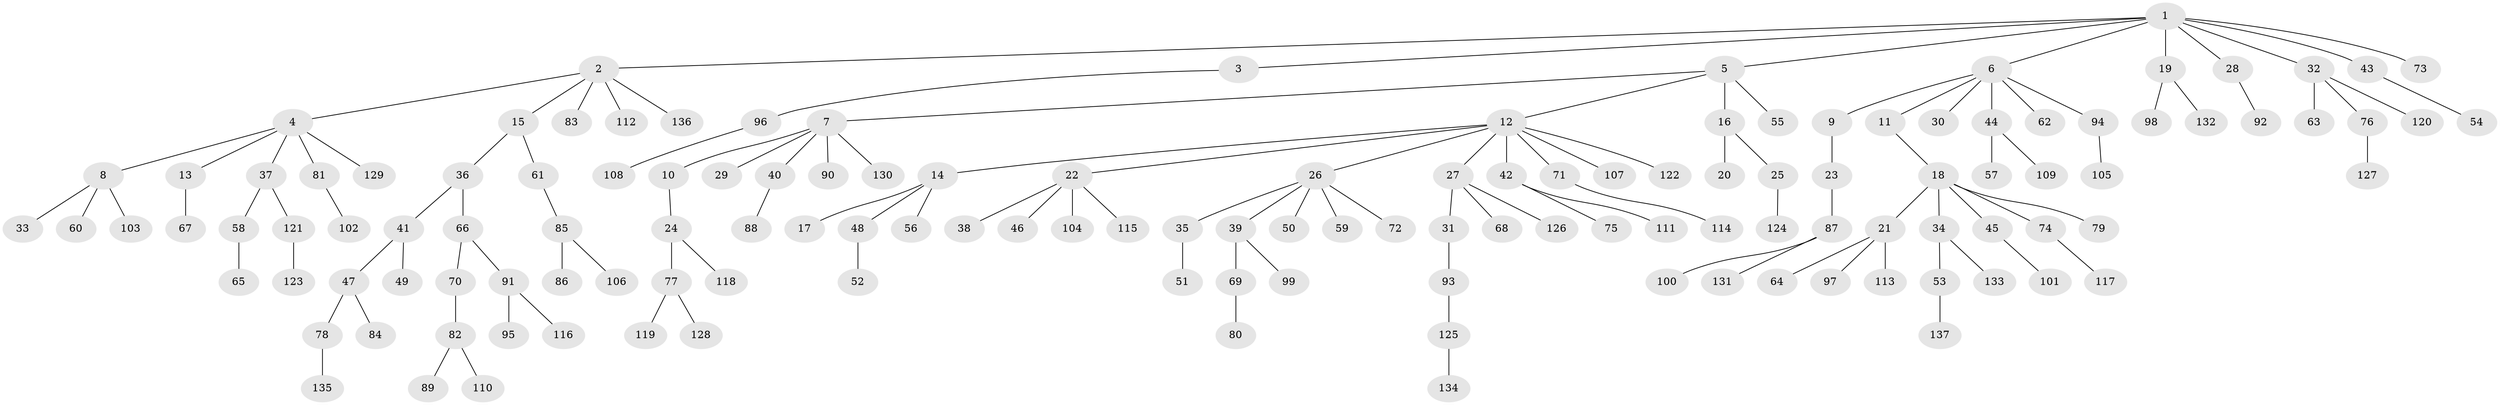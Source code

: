 // coarse degree distribution, {9: 0.010416666666666666, 5: 0.03125, 4: 0.041666666666666664, 7: 0.010416666666666666, 6: 0.020833333333333332, 3: 0.09375, 2: 0.17708333333333334, 12: 0.010416666666666666, 1: 0.6041666666666666}
// Generated by graph-tools (version 1.1) at 2025/52/02/27/25 19:52:11]
// undirected, 137 vertices, 136 edges
graph export_dot {
graph [start="1"]
  node [color=gray90,style=filled];
  1;
  2;
  3;
  4;
  5;
  6;
  7;
  8;
  9;
  10;
  11;
  12;
  13;
  14;
  15;
  16;
  17;
  18;
  19;
  20;
  21;
  22;
  23;
  24;
  25;
  26;
  27;
  28;
  29;
  30;
  31;
  32;
  33;
  34;
  35;
  36;
  37;
  38;
  39;
  40;
  41;
  42;
  43;
  44;
  45;
  46;
  47;
  48;
  49;
  50;
  51;
  52;
  53;
  54;
  55;
  56;
  57;
  58;
  59;
  60;
  61;
  62;
  63;
  64;
  65;
  66;
  67;
  68;
  69;
  70;
  71;
  72;
  73;
  74;
  75;
  76;
  77;
  78;
  79;
  80;
  81;
  82;
  83;
  84;
  85;
  86;
  87;
  88;
  89;
  90;
  91;
  92;
  93;
  94;
  95;
  96;
  97;
  98;
  99;
  100;
  101;
  102;
  103;
  104;
  105;
  106;
  107;
  108;
  109;
  110;
  111;
  112;
  113;
  114;
  115;
  116;
  117;
  118;
  119;
  120;
  121;
  122;
  123;
  124;
  125;
  126;
  127;
  128;
  129;
  130;
  131;
  132;
  133;
  134;
  135;
  136;
  137;
  1 -- 2;
  1 -- 3;
  1 -- 5;
  1 -- 6;
  1 -- 19;
  1 -- 28;
  1 -- 32;
  1 -- 43;
  1 -- 73;
  2 -- 4;
  2 -- 15;
  2 -- 83;
  2 -- 112;
  2 -- 136;
  3 -- 96;
  4 -- 8;
  4 -- 13;
  4 -- 37;
  4 -- 81;
  4 -- 129;
  5 -- 7;
  5 -- 12;
  5 -- 16;
  5 -- 55;
  6 -- 9;
  6 -- 11;
  6 -- 30;
  6 -- 44;
  6 -- 62;
  6 -- 94;
  7 -- 10;
  7 -- 29;
  7 -- 40;
  7 -- 90;
  7 -- 130;
  8 -- 33;
  8 -- 60;
  8 -- 103;
  9 -- 23;
  10 -- 24;
  11 -- 18;
  12 -- 14;
  12 -- 22;
  12 -- 26;
  12 -- 27;
  12 -- 42;
  12 -- 71;
  12 -- 107;
  12 -- 122;
  13 -- 67;
  14 -- 17;
  14 -- 48;
  14 -- 56;
  15 -- 36;
  15 -- 61;
  16 -- 20;
  16 -- 25;
  18 -- 21;
  18 -- 34;
  18 -- 45;
  18 -- 74;
  18 -- 79;
  19 -- 98;
  19 -- 132;
  21 -- 64;
  21 -- 97;
  21 -- 113;
  22 -- 38;
  22 -- 46;
  22 -- 104;
  22 -- 115;
  23 -- 87;
  24 -- 77;
  24 -- 118;
  25 -- 124;
  26 -- 35;
  26 -- 39;
  26 -- 50;
  26 -- 59;
  26 -- 72;
  27 -- 31;
  27 -- 68;
  27 -- 126;
  28 -- 92;
  31 -- 93;
  32 -- 63;
  32 -- 76;
  32 -- 120;
  34 -- 53;
  34 -- 133;
  35 -- 51;
  36 -- 41;
  36 -- 66;
  37 -- 58;
  37 -- 121;
  39 -- 69;
  39 -- 99;
  40 -- 88;
  41 -- 47;
  41 -- 49;
  42 -- 75;
  42 -- 111;
  43 -- 54;
  44 -- 57;
  44 -- 109;
  45 -- 101;
  47 -- 78;
  47 -- 84;
  48 -- 52;
  53 -- 137;
  58 -- 65;
  61 -- 85;
  66 -- 70;
  66 -- 91;
  69 -- 80;
  70 -- 82;
  71 -- 114;
  74 -- 117;
  76 -- 127;
  77 -- 119;
  77 -- 128;
  78 -- 135;
  81 -- 102;
  82 -- 89;
  82 -- 110;
  85 -- 86;
  85 -- 106;
  87 -- 100;
  87 -- 131;
  91 -- 95;
  91 -- 116;
  93 -- 125;
  94 -- 105;
  96 -- 108;
  121 -- 123;
  125 -- 134;
}

